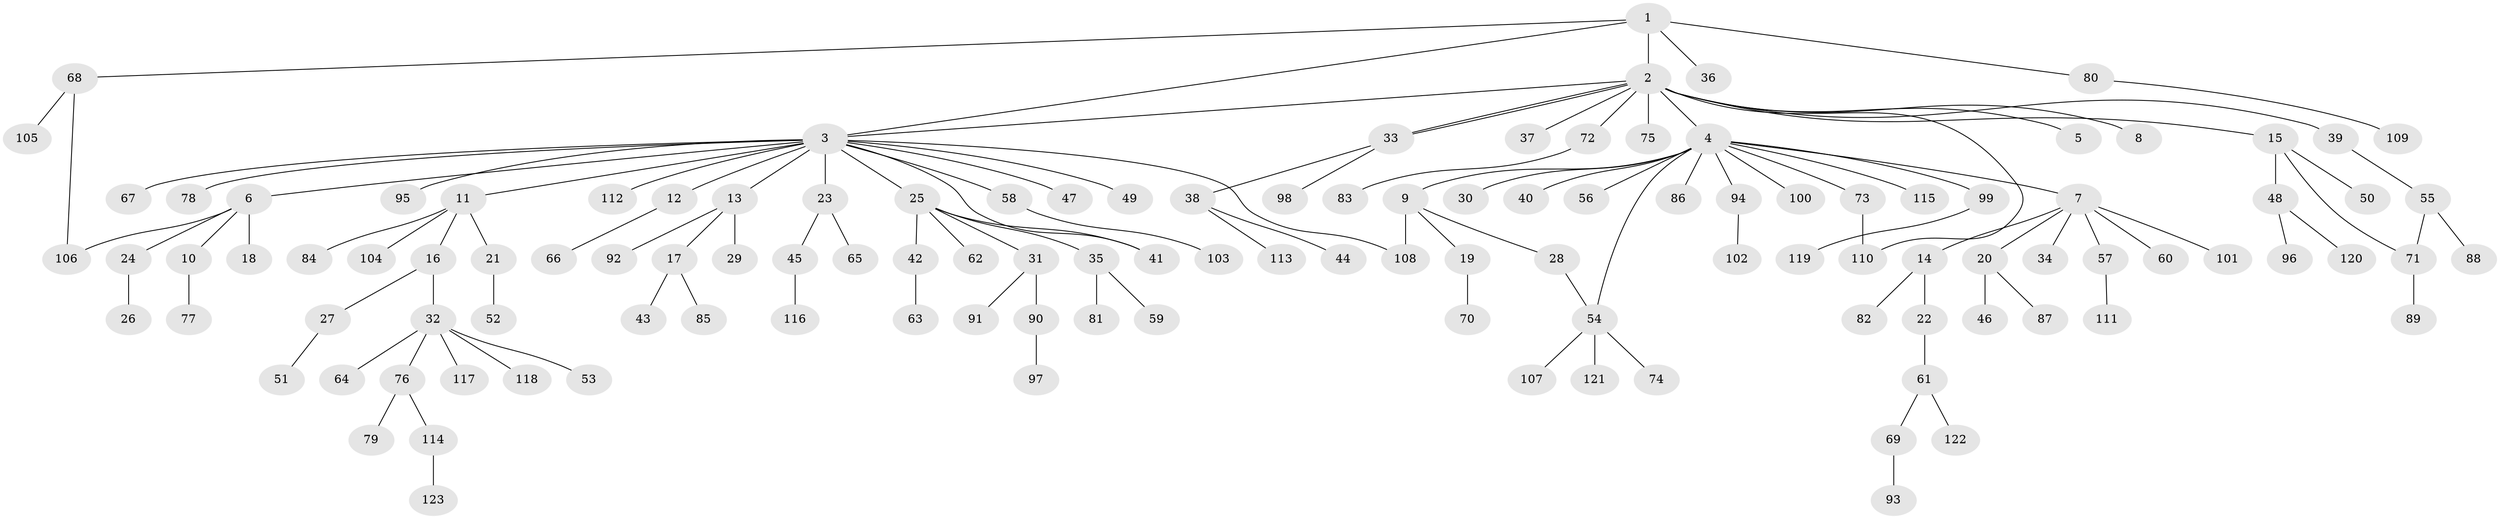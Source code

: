 // Generated by graph-tools (version 1.1) at 2025/49/03/09/25 03:49:59]
// undirected, 123 vertices, 130 edges
graph export_dot {
graph [start="1"]
  node [color=gray90,style=filled];
  1;
  2;
  3;
  4;
  5;
  6;
  7;
  8;
  9;
  10;
  11;
  12;
  13;
  14;
  15;
  16;
  17;
  18;
  19;
  20;
  21;
  22;
  23;
  24;
  25;
  26;
  27;
  28;
  29;
  30;
  31;
  32;
  33;
  34;
  35;
  36;
  37;
  38;
  39;
  40;
  41;
  42;
  43;
  44;
  45;
  46;
  47;
  48;
  49;
  50;
  51;
  52;
  53;
  54;
  55;
  56;
  57;
  58;
  59;
  60;
  61;
  62;
  63;
  64;
  65;
  66;
  67;
  68;
  69;
  70;
  71;
  72;
  73;
  74;
  75;
  76;
  77;
  78;
  79;
  80;
  81;
  82;
  83;
  84;
  85;
  86;
  87;
  88;
  89;
  90;
  91;
  92;
  93;
  94;
  95;
  96;
  97;
  98;
  99;
  100;
  101;
  102;
  103;
  104;
  105;
  106;
  107;
  108;
  109;
  110;
  111;
  112;
  113;
  114;
  115;
  116;
  117;
  118;
  119;
  120;
  121;
  122;
  123;
  1 -- 2;
  1 -- 3;
  1 -- 36;
  1 -- 68;
  1 -- 80;
  2 -- 3;
  2 -- 4;
  2 -- 5;
  2 -- 8;
  2 -- 15;
  2 -- 33;
  2 -- 33;
  2 -- 37;
  2 -- 39;
  2 -- 72;
  2 -- 75;
  2 -- 110;
  3 -- 6;
  3 -- 11;
  3 -- 12;
  3 -- 13;
  3 -- 23;
  3 -- 25;
  3 -- 41;
  3 -- 47;
  3 -- 49;
  3 -- 58;
  3 -- 67;
  3 -- 78;
  3 -- 95;
  3 -- 108;
  3 -- 112;
  4 -- 7;
  4 -- 9;
  4 -- 30;
  4 -- 40;
  4 -- 54;
  4 -- 56;
  4 -- 73;
  4 -- 86;
  4 -- 94;
  4 -- 99;
  4 -- 100;
  4 -- 115;
  6 -- 10;
  6 -- 18;
  6 -- 24;
  6 -- 106;
  7 -- 14;
  7 -- 20;
  7 -- 34;
  7 -- 57;
  7 -- 60;
  7 -- 101;
  9 -- 19;
  9 -- 28;
  9 -- 108;
  10 -- 77;
  11 -- 16;
  11 -- 21;
  11 -- 84;
  11 -- 104;
  12 -- 66;
  13 -- 17;
  13 -- 29;
  13 -- 92;
  14 -- 22;
  14 -- 82;
  15 -- 48;
  15 -- 50;
  15 -- 71;
  16 -- 27;
  16 -- 32;
  17 -- 43;
  17 -- 85;
  19 -- 70;
  20 -- 46;
  20 -- 87;
  21 -- 52;
  22 -- 61;
  23 -- 45;
  23 -- 65;
  24 -- 26;
  25 -- 31;
  25 -- 35;
  25 -- 41;
  25 -- 42;
  25 -- 62;
  27 -- 51;
  28 -- 54;
  31 -- 90;
  31 -- 91;
  32 -- 53;
  32 -- 64;
  32 -- 76;
  32 -- 117;
  32 -- 118;
  33 -- 38;
  33 -- 98;
  35 -- 59;
  35 -- 81;
  38 -- 44;
  38 -- 113;
  39 -- 55;
  42 -- 63;
  45 -- 116;
  48 -- 96;
  48 -- 120;
  54 -- 74;
  54 -- 107;
  54 -- 121;
  55 -- 71;
  55 -- 88;
  57 -- 111;
  58 -- 103;
  61 -- 69;
  61 -- 122;
  68 -- 105;
  68 -- 106;
  69 -- 93;
  71 -- 89;
  72 -- 83;
  73 -- 110;
  76 -- 79;
  76 -- 114;
  80 -- 109;
  90 -- 97;
  94 -- 102;
  99 -- 119;
  114 -- 123;
}
